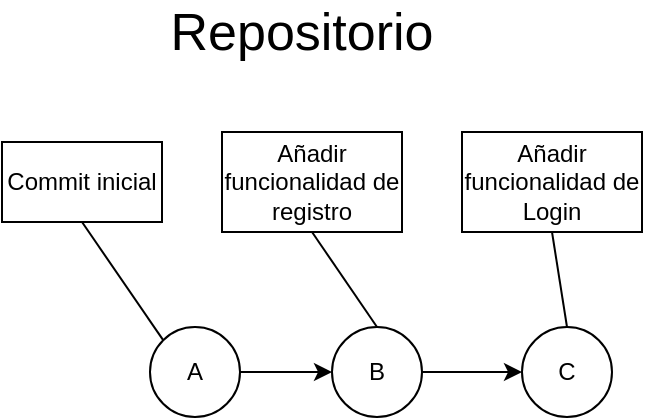 <mxfile>
    <diagram id="STYgUxowXro84yz0HfaP" name="Page-1">
        <mxGraphModel dx="815" dy="784" grid="1" gridSize="10" guides="1" tooltips="1" connect="1" arrows="1" fold="1" page="1" pageScale="1" pageWidth="827" pageHeight="1169" math="0" shadow="0">
            <root>
                <mxCell id="0"/>
                <mxCell id="1" parent="0"/>
                <mxCell id="2" value="Repositorio" style="text;html=1;strokeColor=none;fillColor=none;align=center;verticalAlign=middle;whiteSpace=wrap;rounded=0;fontSize=26;" parent="1" vertex="1">
                    <mxGeometry x="380" y="140" width="60" height="30" as="geometry"/>
                </mxCell>
                <mxCell id="8" style="edgeStyle=none;html=1;exitX=0;exitY=0;exitDx=0;exitDy=0;endArrow=none;endFill=0;entryX=0.5;entryY=1;entryDx=0;entryDy=0;" parent="1" source="6" target="9" edge="1">
                    <mxGeometry relative="1" as="geometry">
                        <mxPoint x="330" y="250" as="targetPoint"/>
                    </mxGeometry>
                </mxCell>
                <mxCell id="11" style="edgeStyle=none;html=1;exitX=1;exitY=0.5;exitDx=0;exitDy=0;entryX=0;entryY=0.5;entryDx=0;entryDy=0;endArrow=classic;endFill=1;" parent="1" source="6" target="10" edge="1">
                    <mxGeometry relative="1" as="geometry"/>
                </mxCell>
                <mxCell id="6" value="A" style="ellipse;whiteSpace=wrap;html=1;aspect=fixed;" parent="1" vertex="1">
                    <mxGeometry x="334" y="302.5" width="45" height="45" as="geometry"/>
                </mxCell>
                <mxCell id="9" value="Commit inicial" style="rounded=0;whiteSpace=wrap;html=1;" parent="1" vertex="1">
                    <mxGeometry x="260" y="210" width="80" height="40" as="geometry"/>
                </mxCell>
                <mxCell id="13" style="edgeStyle=none;html=1;exitX=0.5;exitY=0;exitDx=0;exitDy=0;entryX=0.5;entryY=1;entryDx=0;entryDy=0;endArrow=none;endFill=0;" parent="1" source="10" target="12" edge="1">
                    <mxGeometry relative="1" as="geometry"/>
                </mxCell>
                <mxCell id="15" style="edgeStyle=none;html=1;endArrow=classic;endFill=1;" parent="1" source="10" target="14" edge="1">
                    <mxGeometry relative="1" as="geometry"/>
                </mxCell>
                <mxCell id="10" value="B" style="ellipse;whiteSpace=wrap;html=1;aspect=fixed;" parent="1" vertex="1">
                    <mxGeometry x="425" y="302.5" width="45" height="45" as="geometry"/>
                </mxCell>
                <mxCell id="12" value="Añadir funcionalidad de registro" style="rounded=0;whiteSpace=wrap;html=1;" parent="1" vertex="1">
                    <mxGeometry x="370" y="205" width="90" height="50" as="geometry"/>
                </mxCell>
                <mxCell id="17" style="edgeStyle=none;html=1;exitX=0.5;exitY=0;exitDx=0;exitDy=0;entryX=0.5;entryY=1;entryDx=0;entryDy=0;endArrow=none;endFill=0;" parent="1" source="14" target="16" edge="1">
                    <mxGeometry relative="1" as="geometry"/>
                </mxCell>
                <mxCell id="14" value="C" style="ellipse;whiteSpace=wrap;html=1;aspect=fixed;" parent="1" vertex="1">
                    <mxGeometry x="520" y="302.5" width="45" height="45" as="geometry"/>
                </mxCell>
                <mxCell id="16" value="Añadir funcionalidad de Login" style="rounded=0;whiteSpace=wrap;html=1;" parent="1" vertex="1">
                    <mxGeometry x="490" y="205" width="90" height="50" as="geometry"/>
                </mxCell>
            </root>
        </mxGraphModel>
    </diagram>
</mxfile>
